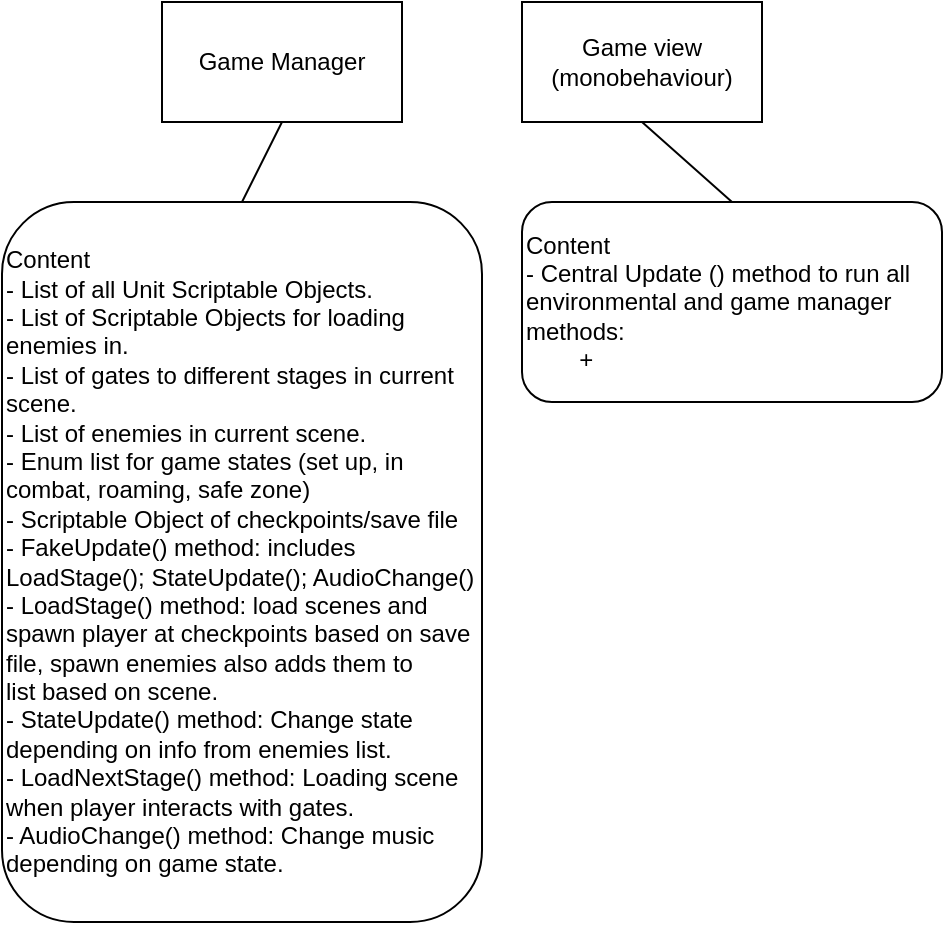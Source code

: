 <mxfile version="24.6.4" type="github">
  <diagram name="Page-1" id="mTxW90itcaq0r1PfPk89">
    <mxGraphModel dx="1009" dy="581" grid="1" gridSize="10" guides="1" tooltips="1" connect="1" arrows="1" fold="1" page="1" pageScale="1" pageWidth="850" pageHeight="1100" math="0" shadow="0">
      <root>
        <mxCell id="0" />
        <mxCell id="1" parent="0" />
        <mxCell id="rR1IcOJ0TdtoFGJN7YsJ-1" value="Game Manager" style="rounded=0;whiteSpace=wrap;html=1;" parent="1" vertex="1">
          <mxGeometry x="80" y="110" width="120" height="60" as="geometry" />
        </mxCell>
        <mxCell id="rR1IcOJ0TdtoFGJN7YsJ-4" value="Content&lt;div&gt;- List of all Unit Scriptable Objects.&lt;/div&gt;&lt;div&gt;- List of Scriptable Objects for loading enemies in.&lt;/div&gt;&lt;div&gt;- List of gates to different stages in current scene.&lt;/div&gt;&lt;div&gt;- List of enemies in current scene.&lt;br&gt;&lt;/div&gt;&lt;div&gt;- Enum list for game states (set up, in combat, roaming, safe zone)&lt;/div&gt;&lt;div&gt;- Scriptable Object of checkpoints/save file&lt;/div&gt;&lt;div&gt;- FakeUpdate() method: includes LoadStage(); StateUpdate(); AudioChange()&lt;/div&gt;&lt;div&gt;- LoadStage() method: load scenes and spawn player at checkpoints&amp;nbsp;&lt;span style=&quot;background-color: initial;&quot;&gt;based on save file&lt;/span&gt;&lt;span style=&quot;background-color: initial;&quot;&gt;, spawn enemies also adds them to list&amp;nbsp;&lt;/span&gt;&lt;span style=&quot;background-color: initial;&quot;&gt;based on scene&lt;/span&gt;&lt;span style=&quot;background-color: initial;&quot;&gt;.&lt;/span&gt;&lt;/div&gt;&lt;div&gt;- StateUpdate() method: Change state depending on info from enemies list.&lt;/div&gt;&lt;div&gt;- LoadNextStage() method: Loading scene when player interacts with gates.&lt;/div&gt;&lt;div&gt;- AudioChange() method: Change music depending on game state.&lt;/div&gt;" style="rounded=1;whiteSpace=wrap;html=1;align=left;" parent="1" vertex="1">
          <mxGeometry y="210" width="240" height="360" as="geometry" />
        </mxCell>
        <mxCell id="rR1IcOJ0TdtoFGJN7YsJ-5" value="" style="endArrow=none;html=1;rounded=0;exitX=0.5;exitY=0;exitDx=0;exitDy=0;entryX=0.5;entryY=1;entryDx=0;entryDy=0;" parent="1" source="rR1IcOJ0TdtoFGJN7YsJ-4" target="rR1IcOJ0TdtoFGJN7YsJ-1" edge="1">
          <mxGeometry width="50" height="50" relative="1" as="geometry">
            <mxPoint x="400" y="330" as="sourcePoint" />
            <mxPoint x="450" y="280" as="targetPoint" />
          </mxGeometry>
        </mxCell>
        <mxCell id="rR1IcOJ0TdtoFGJN7YsJ-6" value="Game view (monobehaviour)" style="rounded=0;whiteSpace=wrap;html=1;" parent="1" vertex="1">
          <mxGeometry x="260" y="110" width="120" height="60" as="geometry" />
        </mxCell>
        <mxCell id="rR1IcOJ0TdtoFGJN7YsJ-7" value="Content&lt;div&gt;- Central Update () method to run all environmental and game manager methods:&lt;/div&gt;&lt;div&gt;&lt;span style=&quot;white-space: pre;&quot;&gt;&#x9;&lt;/span&gt;+&amp;nbsp;&lt;br&gt;&lt;/div&gt;" style="rounded=1;whiteSpace=wrap;html=1;align=left;" parent="1" vertex="1">
          <mxGeometry x="260" y="210" width="210" height="100" as="geometry" />
        </mxCell>
        <mxCell id="rR1IcOJ0TdtoFGJN7YsJ-8" value="" style="endArrow=none;html=1;rounded=0;exitX=0.5;exitY=1;exitDx=0;exitDy=0;entryX=0.5;entryY=0;entryDx=0;entryDy=0;" parent="1" source="rR1IcOJ0TdtoFGJN7YsJ-6" target="rR1IcOJ0TdtoFGJN7YsJ-7" edge="1">
          <mxGeometry width="50" height="50" relative="1" as="geometry">
            <mxPoint x="150" y="220" as="sourcePoint" />
            <mxPoint x="150" y="180" as="targetPoint" />
          </mxGeometry>
        </mxCell>
      </root>
    </mxGraphModel>
  </diagram>
</mxfile>
